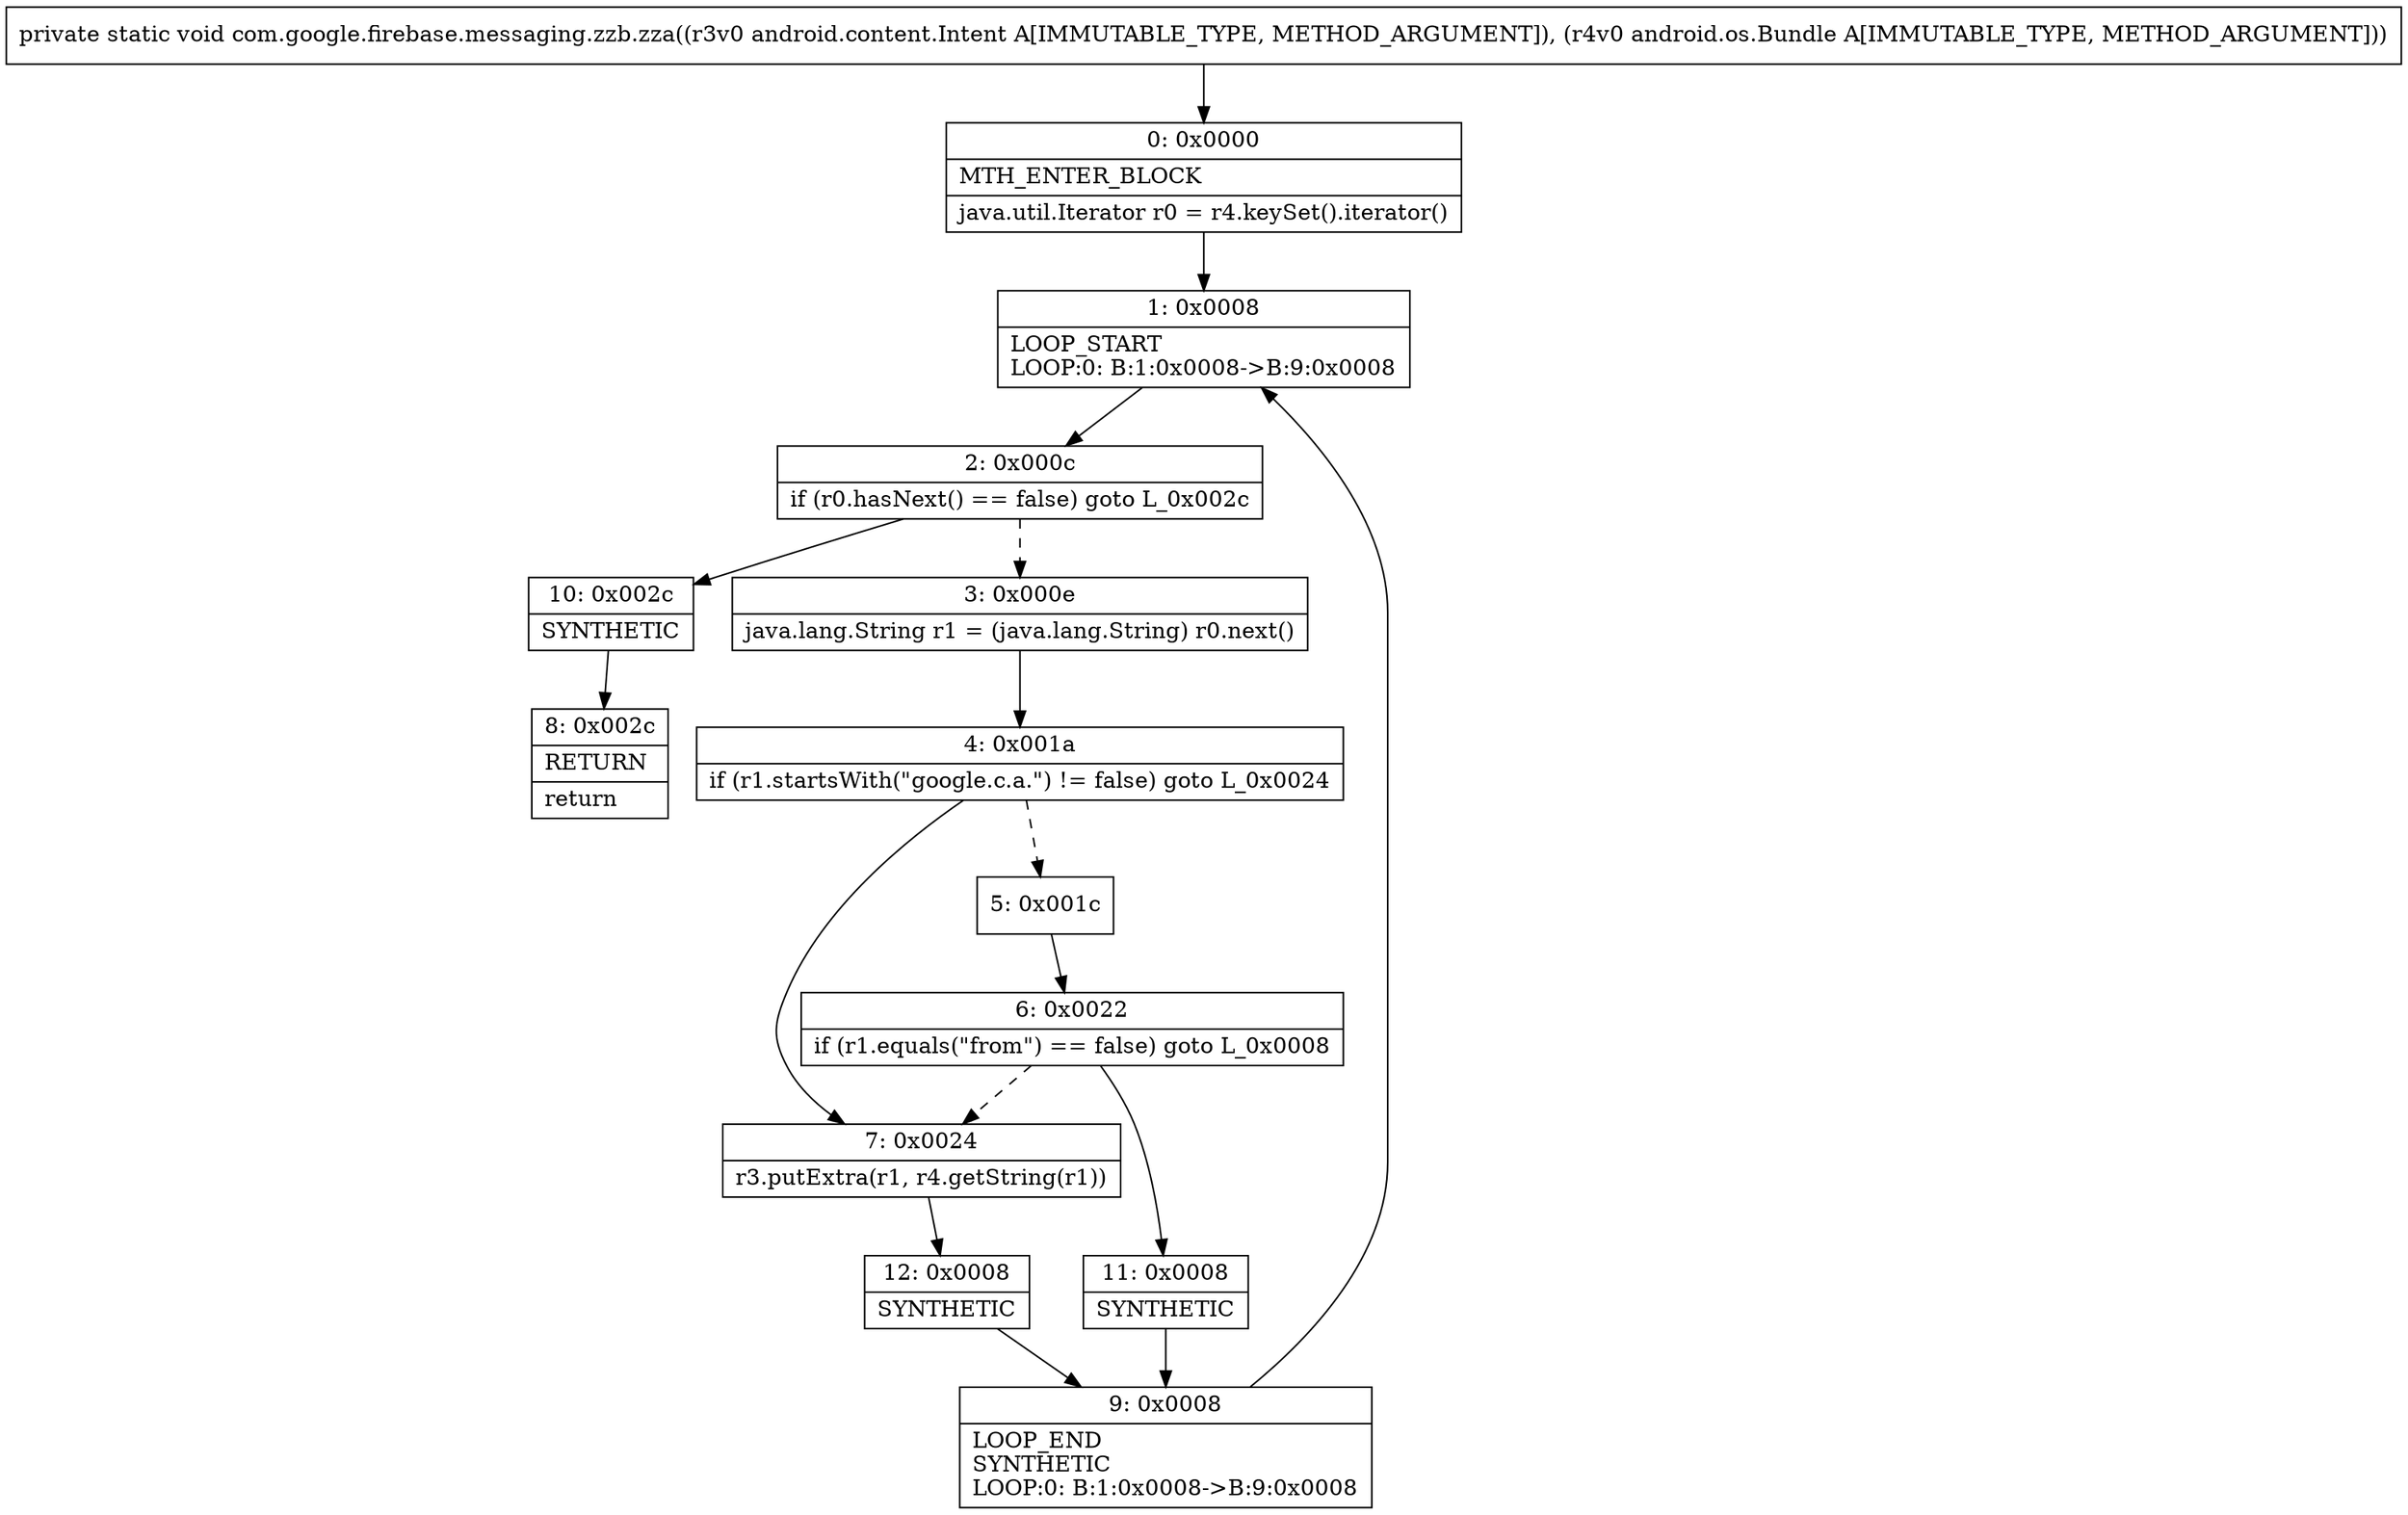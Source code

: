 digraph "CFG forcom.google.firebase.messaging.zzb.zza(Landroid\/content\/Intent;Landroid\/os\/Bundle;)V" {
Node_0 [shape=record,label="{0\:\ 0x0000|MTH_ENTER_BLOCK\l|java.util.Iterator r0 = r4.keySet().iterator()\l}"];
Node_1 [shape=record,label="{1\:\ 0x0008|LOOP_START\lLOOP:0: B:1:0x0008\-\>B:9:0x0008\l}"];
Node_2 [shape=record,label="{2\:\ 0x000c|if (r0.hasNext() == false) goto L_0x002c\l}"];
Node_3 [shape=record,label="{3\:\ 0x000e|java.lang.String r1 = (java.lang.String) r0.next()\l}"];
Node_4 [shape=record,label="{4\:\ 0x001a|if (r1.startsWith(\"google.c.a.\") != false) goto L_0x0024\l}"];
Node_5 [shape=record,label="{5\:\ 0x001c}"];
Node_6 [shape=record,label="{6\:\ 0x0022|if (r1.equals(\"from\") == false) goto L_0x0008\l}"];
Node_7 [shape=record,label="{7\:\ 0x0024|r3.putExtra(r1, r4.getString(r1))\l}"];
Node_8 [shape=record,label="{8\:\ 0x002c|RETURN\l|return\l}"];
Node_9 [shape=record,label="{9\:\ 0x0008|LOOP_END\lSYNTHETIC\lLOOP:0: B:1:0x0008\-\>B:9:0x0008\l}"];
Node_10 [shape=record,label="{10\:\ 0x002c|SYNTHETIC\l}"];
Node_11 [shape=record,label="{11\:\ 0x0008|SYNTHETIC\l}"];
Node_12 [shape=record,label="{12\:\ 0x0008|SYNTHETIC\l}"];
MethodNode[shape=record,label="{private static void com.google.firebase.messaging.zzb.zza((r3v0 android.content.Intent A[IMMUTABLE_TYPE, METHOD_ARGUMENT]), (r4v0 android.os.Bundle A[IMMUTABLE_TYPE, METHOD_ARGUMENT])) }"];
MethodNode -> Node_0;
Node_0 -> Node_1;
Node_1 -> Node_2;
Node_2 -> Node_3[style=dashed];
Node_2 -> Node_10;
Node_3 -> Node_4;
Node_4 -> Node_5[style=dashed];
Node_4 -> Node_7;
Node_5 -> Node_6;
Node_6 -> Node_7[style=dashed];
Node_6 -> Node_11;
Node_7 -> Node_12;
Node_9 -> Node_1;
Node_10 -> Node_8;
Node_11 -> Node_9;
Node_12 -> Node_9;
}

